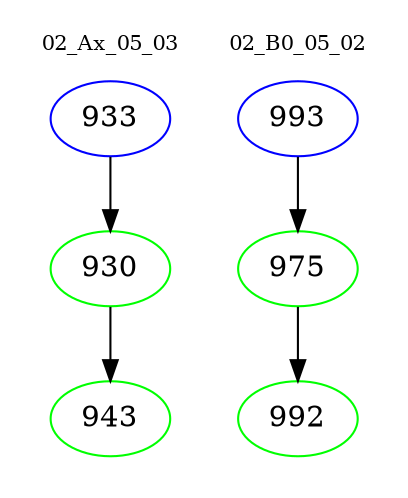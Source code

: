 digraph{
subgraph cluster_0 {
color = white
label = "02_Ax_05_03";
fontsize=10;
T0_933 [label="933", color="blue"]
T0_933 -> T0_930 [color="black"]
T0_930 [label="930", color="green"]
T0_930 -> T0_943 [color="black"]
T0_943 [label="943", color="green"]
}
subgraph cluster_1 {
color = white
label = "02_B0_05_02";
fontsize=10;
T1_993 [label="993", color="blue"]
T1_993 -> T1_975 [color="black"]
T1_975 [label="975", color="green"]
T1_975 -> T1_992 [color="black"]
T1_992 [label="992", color="green"]
}
}
